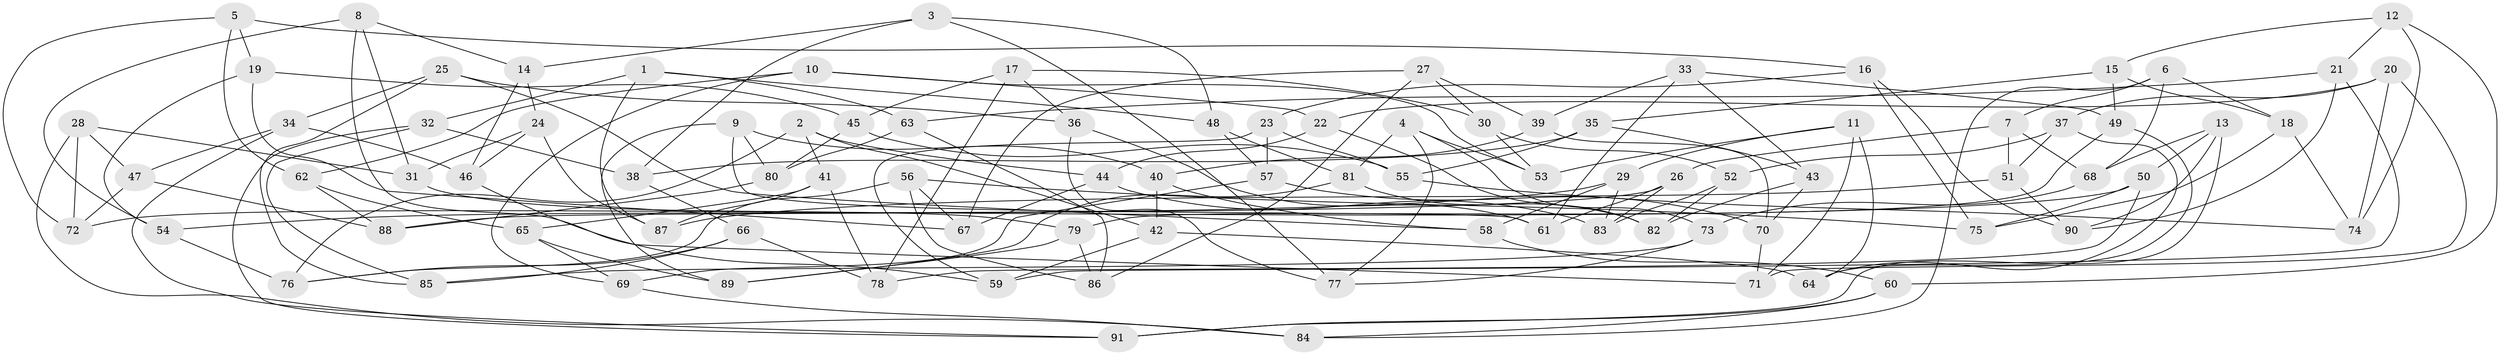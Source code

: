 // Generated by graph-tools (version 1.1) at 2025/59/03/09/25 04:59:12]
// undirected, 91 vertices, 182 edges
graph export_dot {
graph [start="1"]
  node [color=gray90,style=filled];
  1;
  2;
  3;
  4;
  5;
  6;
  7;
  8;
  9;
  10;
  11;
  12;
  13;
  14;
  15;
  16;
  17;
  18;
  19;
  20;
  21;
  22;
  23;
  24;
  25;
  26;
  27;
  28;
  29;
  30;
  31;
  32;
  33;
  34;
  35;
  36;
  37;
  38;
  39;
  40;
  41;
  42;
  43;
  44;
  45;
  46;
  47;
  48;
  49;
  50;
  51;
  52;
  53;
  54;
  55;
  56;
  57;
  58;
  59;
  60;
  61;
  62;
  63;
  64;
  65;
  66;
  67;
  68;
  69;
  70;
  71;
  72;
  73;
  74;
  75;
  76;
  77;
  78;
  79;
  80;
  81;
  82;
  83;
  84;
  85;
  86;
  87;
  88;
  89;
  90;
  91;
  1 -- 63;
  1 -- 87;
  1 -- 48;
  1 -- 32;
  2 -- 76;
  2 -- 41;
  2 -- 42;
  2 -- 44;
  3 -- 48;
  3 -- 14;
  3 -- 77;
  3 -- 38;
  4 -- 73;
  4 -- 77;
  4 -- 53;
  4 -- 81;
  5 -- 72;
  5 -- 19;
  5 -- 16;
  5 -- 62;
  6 -- 68;
  6 -- 7;
  6 -- 18;
  6 -- 84;
  7 -- 68;
  7 -- 26;
  7 -- 51;
  8 -- 71;
  8 -- 54;
  8 -- 31;
  8 -- 14;
  9 -- 80;
  9 -- 89;
  9 -- 40;
  9 -- 61;
  10 -- 22;
  10 -- 53;
  10 -- 69;
  10 -- 62;
  11 -- 71;
  11 -- 53;
  11 -- 64;
  11 -- 29;
  12 -- 60;
  12 -- 15;
  12 -- 74;
  12 -- 21;
  13 -- 91;
  13 -- 50;
  13 -- 90;
  13 -- 68;
  14 -- 46;
  14 -- 24;
  15 -- 35;
  15 -- 18;
  15 -- 49;
  16 -- 23;
  16 -- 90;
  16 -- 75;
  17 -- 30;
  17 -- 36;
  17 -- 45;
  17 -- 78;
  18 -- 75;
  18 -- 74;
  19 -- 67;
  19 -- 54;
  19 -- 45;
  20 -- 74;
  20 -- 22;
  20 -- 37;
  20 -- 71;
  21 -- 59;
  21 -- 63;
  21 -- 90;
  22 -- 44;
  22 -- 82;
  23 -- 59;
  23 -- 55;
  23 -- 57;
  24 -- 87;
  24 -- 46;
  24 -- 31;
  25 -- 58;
  25 -- 34;
  25 -- 85;
  25 -- 36;
  26 -- 61;
  26 -- 83;
  26 -- 88;
  27 -- 39;
  27 -- 30;
  27 -- 67;
  27 -- 86;
  28 -- 47;
  28 -- 72;
  28 -- 84;
  28 -- 31;
  29 -- 58;
  29 -- 83;
  29 -- 54;
  30 -- 52;
  30 -- 53;
  31 -- 79;
  32 -- 91;
  32 -- 38;
  32 -- 85;
  33 -- 43;
  33 -- 39;
  33 -- 49;
  33 -- 61;
  34 -- 47;
  34 -- 46;
  34 -- 91;
  35 -- 38;
  35 -- 43;
  35 -- 55;
  36 -- 77;
  36 -- 61;
  37 -- 64;
  37 -- 52;
  37 -- 51;
  38 -- 66;
  39 -- 70;
  39 -- 40;
  40 -- 42;
  40 -- 58;
  41 -- 65;
  41 -- 78;
  41 -- 87;
  42 -- 64;
  42 -- 59;
  43 -- 82;
  43 -- 70;
  44 -- 83;
  44 -- 67;
  45 -- 80;
  45 -- 55;
  46 -- 59;
  47 -- 72;
  47 -- 88;
  48 -- 81;
  48 -- 57;
  49 -- 79;
  49 -- 64;
  50 -- 72;
  50 -- 75;
  50 -- 78;
  51 -- 90;
  51 -- 87;
  52 -- 82;
  52 -- 83;
  54 -- 76;
  55 -- 74;
  56 -- 67;
  56 -- 86;
  56 -- 75;
  56 -- 76;
  57 -- 69;
  57 -- 70;
  58 -- 60;
  60 -- 84;
  60 -- 91;
  62 -- 88;
  62 -- 65;
  63 -- 86;
  63 -- 80;
  65 -- 69;
  65 -- 89;
  66 -- 85;
  66 -- 76;
  66 -- 78;
  68 -- 73;
  69 -- 84;
  70 -- 71;
  73 -- 77;
  73 -- 85;
  79 -- 86;
  79 -- 89;
  80 -- 88;
  81 -- 89;
  81 -- 82;
}
